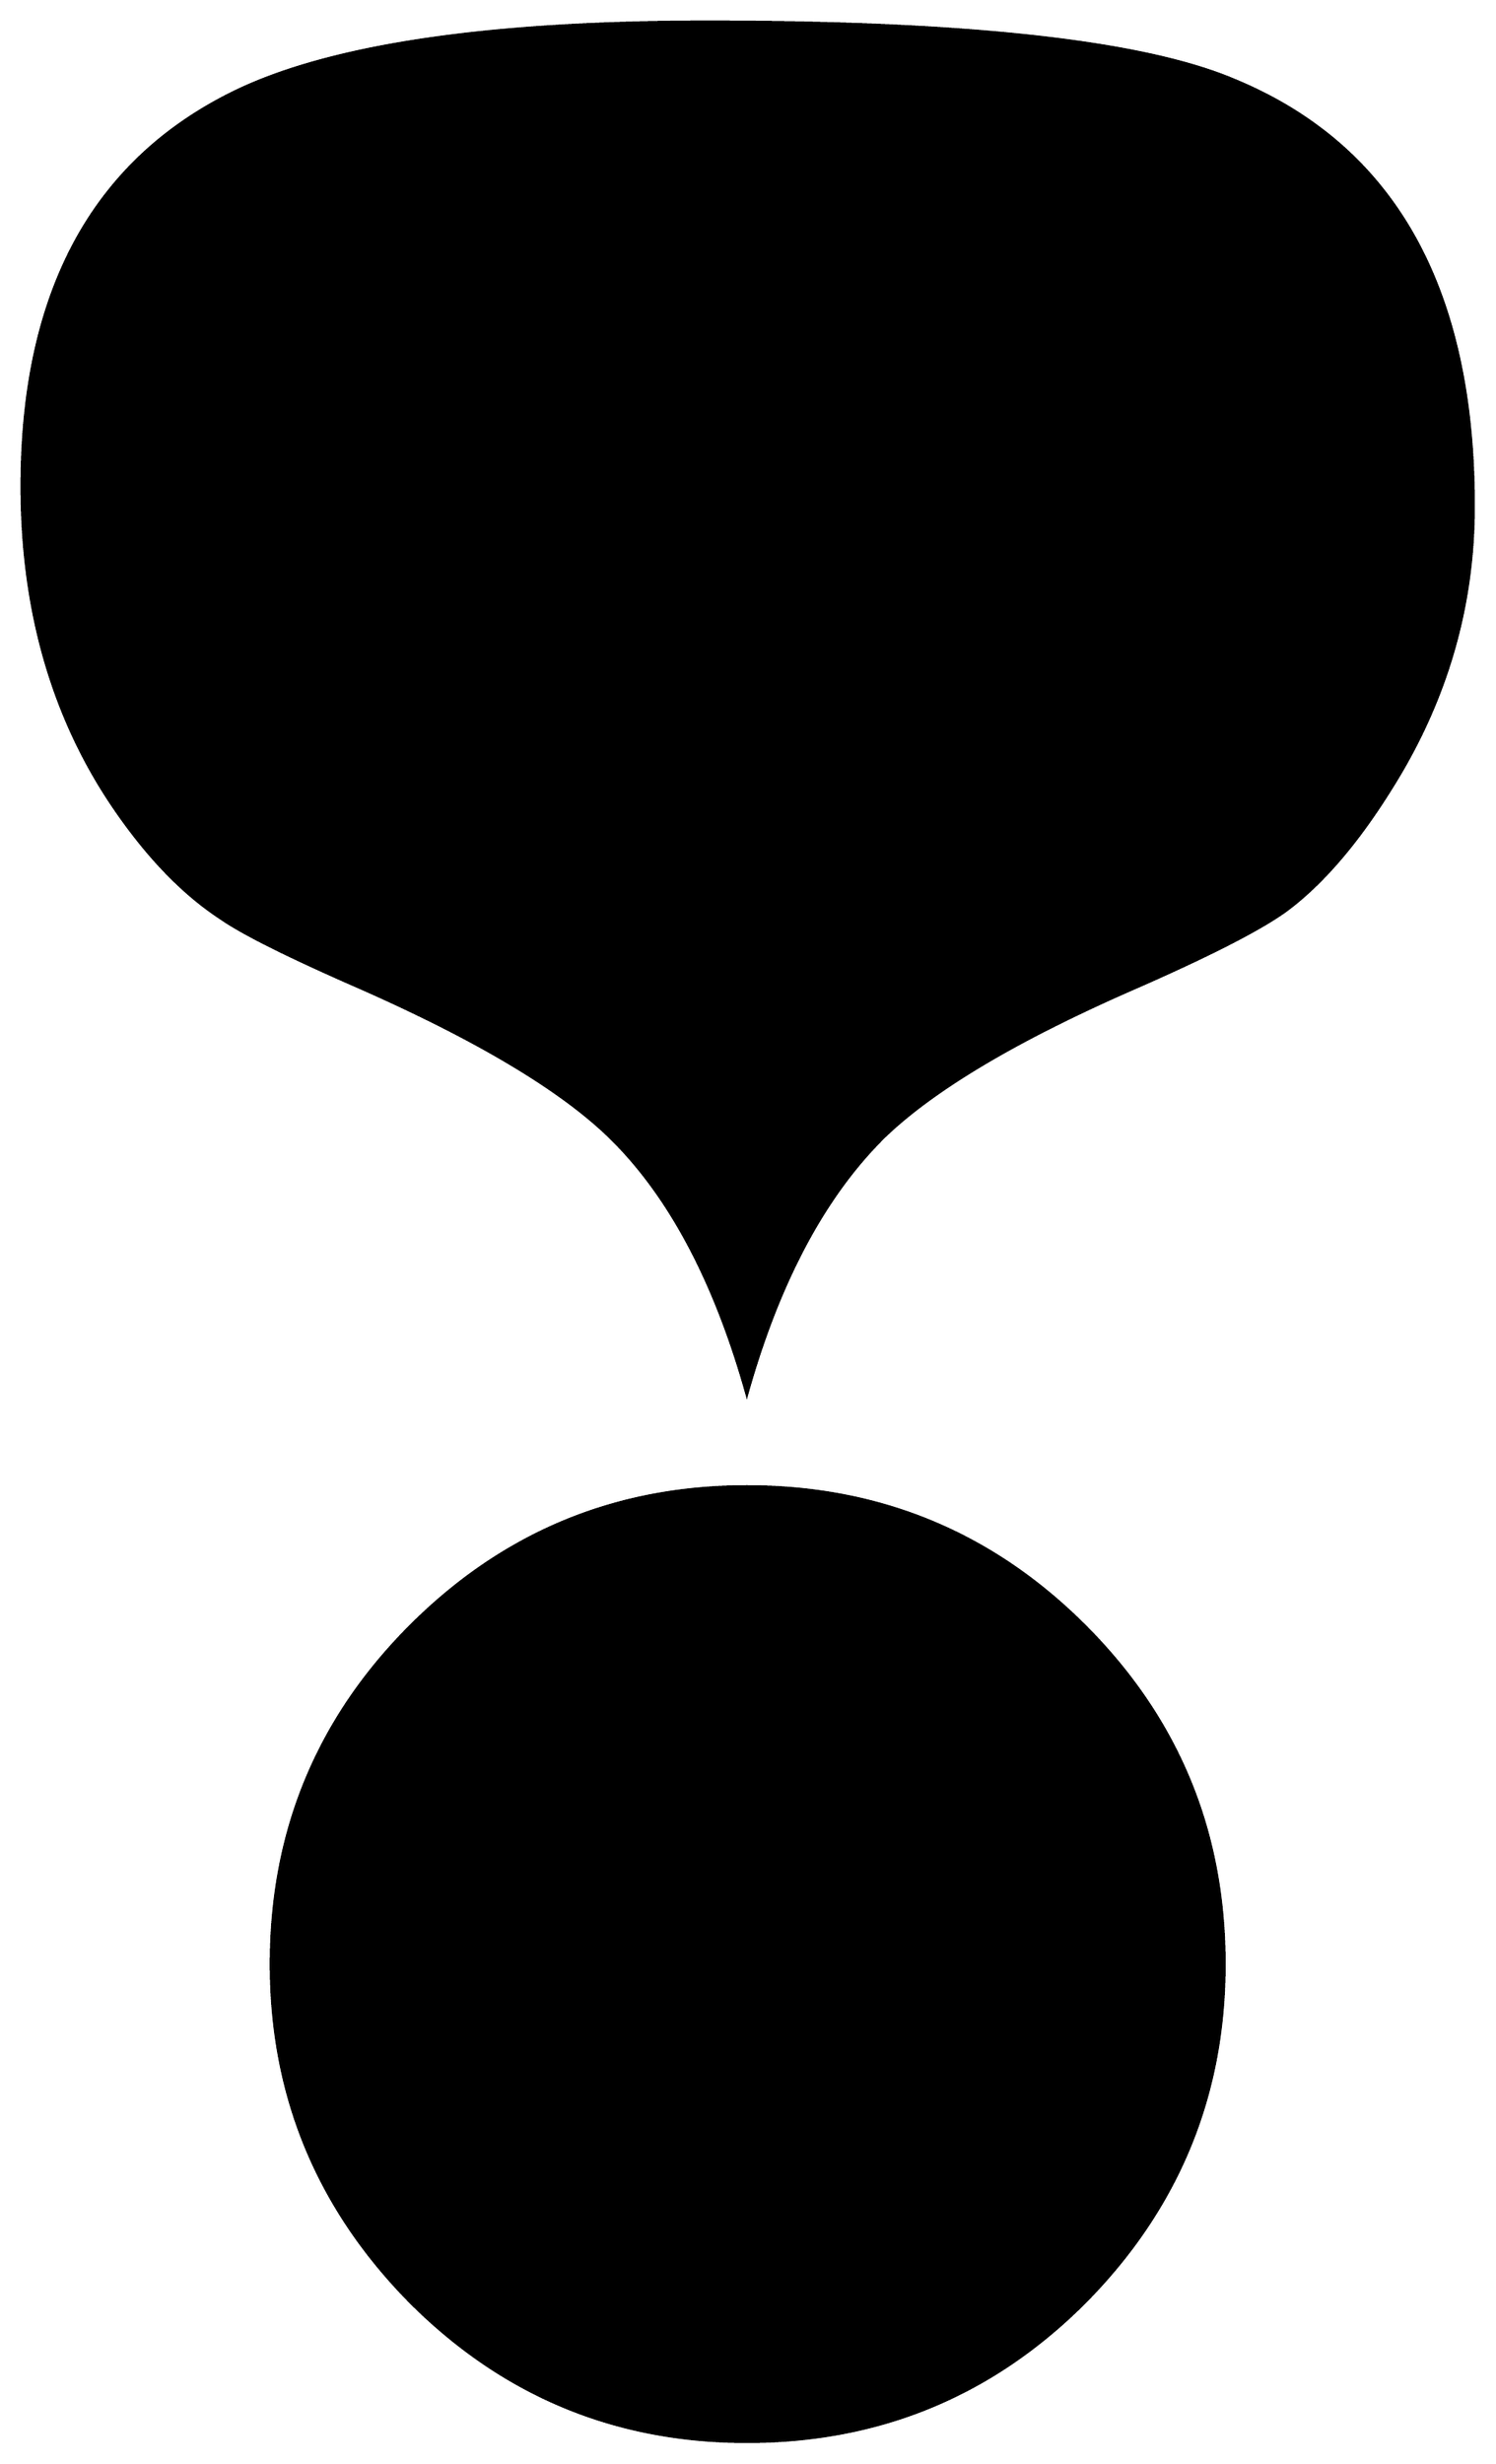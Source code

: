 


\begin{tikzpicture}[y=0.80pt, x=0.80pt, yscale=-1.0, xscale=1.0, inner sep=0pt, outer sep=0pt]
\begin{scope}[shift={(100.0,1832.0)},nonzero rule]
  \path[draw=.,fill=.,line width=1.600pt] (985.0,-1151.0) ..
    controls (985.0,-1090.333) and (968.667,-1033.667) ..
    (936.0,-981.0) .. controls (914.667,-946.333) and (892.667,-920.667)
    .. (870.0,-904.0) .. controls (854.0,-892.667) and
    (824.0,-877.333) .. (780.0,-858.0) .. controls (708.0,-826.667)
    and (656.667,-796.333) .. (626.0,-767.0) .. controls
    (589.333,-731.0) and (561.333,-678.667) .. (542.0,-610.0) ..
    controls (522.667,-678.667) and (495.0,-730.667) .. (459.0,-766.0)
    .. controls (429.0,-795.333) and (377.667,-826.0) ..
    (305.0,-858.0) .. controls (262.333,-876.667) and (234.333,-890.667)
    .. (221.0,-900.0) .. controls (197.667,-915.333) and
    (175.667,-938.333) .. (155.0,-969.0) .. controls (118.333,-1023.667)
    and (100.0,-1088.333) .. (100.0,-1163.0) .. controls
    (100.0,-1281.667) and (143.667,-1362.0) .. (231.0,-1404.0) ..
    controls (289.667,-1432.0) and (385.333,-1446.0) ..
    (518.0,-1446.0) .. controls (675.333,-1446.0) and
    (782.0,-1434.333) .. (838.0,-1411.0) .. controls
    (936.0,-1371.0) and (985.0,-1284.333) .. (985.0,-1151.0) --
    cycle(833.0,-262.0) .. controls (833.0,-182.0) and
    (804.667,-113.333) .. (748.0,-56.0) .. controls (691.333,0.667) and
    (622.667,29.0) .. (542.0,29.0) .. controls (462.0,29.0) and
    (393.667,0.667) .. (337.0,-56.0) .. controls (280.333,-113.333) and
    (252.0,-182.0) .. (252.0,-262.0) .. controls (252.0,-342.667)
    and (280.333,-411.333) .. (337.0,-468.0) .. controls
    (393.667,-524.667) and (462.0,-553.0) .. (542.0,-553.0) ..
    controls (622.667,-553.0) and (691.333,-524.667) .. (748.0,-468.0)
    .. controls (804.667,-411.333) and (833.0,-342.667) ..
    (833.0,-262.0) -- cycle;
\end{scope}

\end{tikzpicture}

